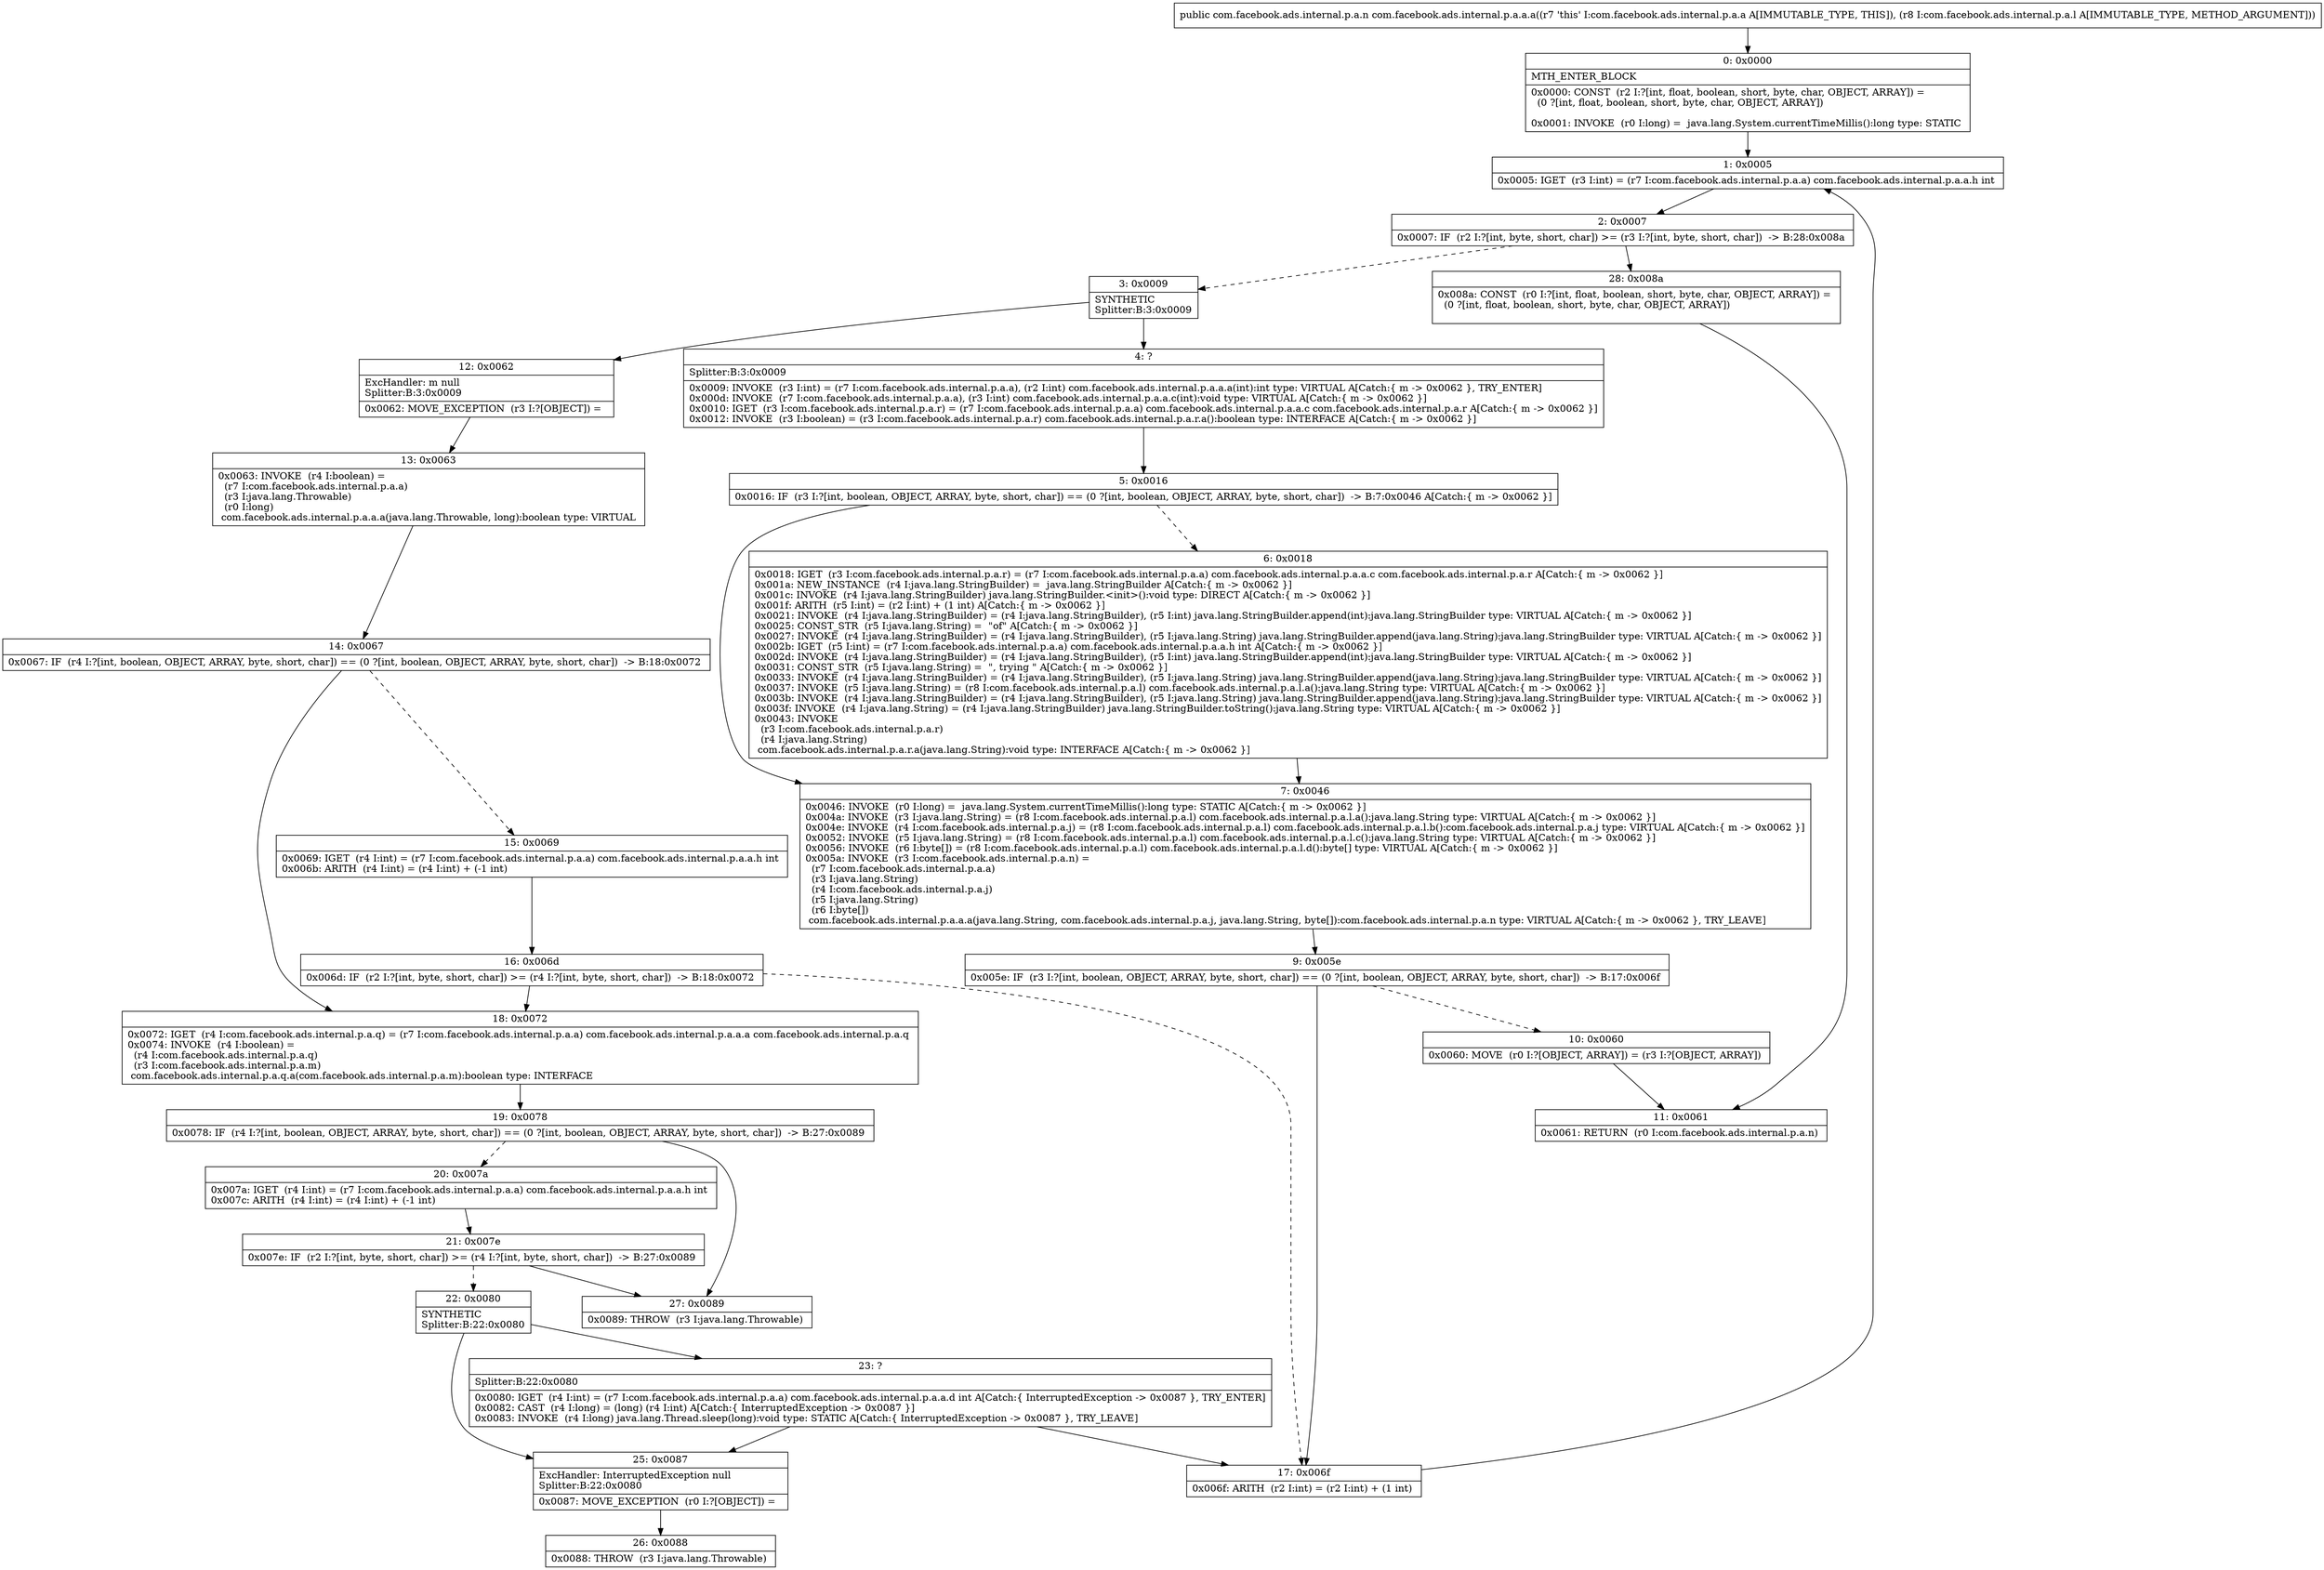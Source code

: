 digraph "CFG forcom.facebook.ads.internal.p.a.a.a(Lcom\/facebook\/ads\/internal\/p\/a\/l;)Lcom\/facebook\/ads\/internal\/p\/a\/n;" {
Node_0 [shape=record,label="{0\:\ 0x0000|MTH_ENTER_BLOCK\l|0x0000: CONST  (r2 I:?[int, float, boolean, short, byte, char, OBJECT, ARRAY]) = \l  (0 ?[int, float, boolean, short, byte, char, OBJECT, ARRAY])\l \l0x0001: INVOKE  (r0 I:long) =  java.lang.System.currentTimeMillis():long type: STATIC \l}"];
Node_1 [shape=record,label="{1\:\ 0x0005|0x0005: IGET  (r3 I:int) = (r7 I:com.facebook.ads.internal.p.a.a) com.facebook.ads.internal.p.a.a.h int \l}"];
Node_2 [shape=record,label="{2\:\ 0x0007|0x0007: IF  (r2 I:?[int, byte, short, char]) \>= (r3 I:?[int, byte, short, char])  \-\> B:28:0x008a \l}"];
Node_3 [shape=record,label="{3\:\ 0x0009|SYNTHETIC\lSplitter:B:3:0x0009\l}"];
Node_4 [shape=record,label="{4\:\ ?|Splitter:B:3:0x0009\l|0x0009: INVOKE  (r3 I:int) = (r7 I:com.facebook.ads.internal.p.a.a), (r2 I:int) com.facebook.ads.internal.p.a.a.a(int):int type: VIRTUAL A[Catch:\{ m \-\> 0x0062 \}, TRY_ENTER]\l0x000d: INVOKE  (r7 I:com.facebook.ads.internal.p.a.a), (r3 I:int) com.facebook.ads.internal.p.a.a.c(int):void type: VIRTUAL A[Catch:\{ m \-\> 0x0062 \}]\l0x0010: IGET  (r3 I:com.facebook.ads.internal.p.a.r) = (r7 I:com.facebook.ads.internal.p.a.a) com.facebook.ads.internal.p.a.a.c com.facebook.ads.internal.p.a.r A[Catch:\{ m \-\> 0x0062 \}]\l0x0012: INVOKE  (r3 I:boolean) = (r3 I:com.facebook.ads.internal.p.a.r) com.facebook.ads.internal.p.a.r.a():boolean type: INTERFACE A[Catch:\{ m \-\> 0x0062 \}]\l}"];
Node_5 [shape=record,label="{5\:\ 0x0016|0x0016: IF  (r3 I:?[int, boolean, OBJECT, ARRAY, byte, short, char]) == (0 ?[int, boolean, OBJECT, ARRAY, byte, short, char])  \-\> B:7:0x0046 A[Catch:\{ m \-\> 0x0062 \}]\l}"];
Node_6 [shape=record,label="{6\:\ 0x0018|0x0018: IGET  (r3 I:com.facebook.ads.internal.p.a.r) = (r7 I:com.facebook.ads.internal.p.a.a) com.facebook.ads.internal.p.a.a.c com.facebook.ads.internal.p.a.r A[Catch:\{ m \-\> 0x0062 \}]\l0x001a: NEW_INSTANCE  (r4 I:java.lang.StringBuilder) =  java.lang.StringBuilder A[Catch:\{ m \-\> 0x0062 \}]\l0x001c: INVOKE  (r4 I:java.lang.StringBuilder) java.lang.StringBuilder.\<init\>():void type: DIRECT A[Catch:\{ m \-\> 0x0062 \}]\l0x001f: ARITH  (r5 I:int) = (r2 I:int) + (1 int) A[Catch:\{ m \-\> 0x0062 \}]\l0x0021: INVOKE  (r4 I:java.lang.StringBuilder) = (r4 I:java.lang.StringBuilder), (r5 I:int) java.lang.StringBuilder.append(int):java.lang.StringBuilder type: VIRTUAL A[Catch:\{ m \-\> 0x0062 \}]\l0x0025: CONST_STR  (r5 I:java.lang.String) =  \"of\" A[Catch:\{ m \-\> 0x0062 \}]\l0x0027: INVOKE  (r4 I:java.lang.StringBuilder) = (r4 I:java.lang.StringBuilder), (r5 I:java.lang.String) java.lang.StringBuilder.append(java.lang.String):java.lang.StringBuilder type: VIRTUAL A[Catch:\{ m \-\> 0x0062 \}]\l0x002b: IGET  (r5 I:int) = (r7 I:com.facebook.ads.internal.p.a.a) com.facebook.ads.internal.p.a.a.h int A[Catch:\{ m \-\> 0x0062 \}]\l0x002d: INVOKE  (r4 I:java.lang.StringBuilder) = (r4 I:java.lang.StringBuilder), (r5 I:int) java.lang.StringBuilder.append(int):java.lang.StringBuilder type: VIRTUAL A[Catch:\{ m \-\> 0x0062 \}]\l0x0031: CONST_STR  (r5 I:java.lang.String) =  \", trying \" A[Catch:\{ m \-\> 0x0062 \}]\l0x0033: INVOKE  (r4 I:java.lang.StringBuilder) = (r4 I:java.lang.StringBuilder), (r5 I:java.lang.String) java.lang.StringBuilder.append(java.lang.String):java.lang.StringBuilder type: VIRTUAL A[Catch:\{ m \-\> 0x0062 \}]\l0x0037: INVOKE  (r5 I:java.lang.String) = (r8 I:com.facebook.ads.internal.p.a.l) com.facebook.ads.internal.p.a.l.a():java.lang.String type: VIRTUAL A[Catch:\{ m \-\> 0x0062 \}]\l0x003b: INVOKE  (r4 I:java.lang.StringBuilder) = (r4 I:java.lang.StringBuilder), (r5 I:java.lang.String) java.lang.StringBuilder.append(java.lang.String):java.lang.StringBuilder type: VIRTUAL A[Catch:\{ m \-\> 0x0062 \}]\l0x003f: INVOKE  (r4 I:java.lang.String) = (r4 I:java.lang.StringBuilder) java.lang.StringBuilder.toString():java.lang.String type: VIRTUAL A[Catch:\{ m \-\> 0x0062 \}]\l0x0043: INVOKE  \l  (r3 I:com.facebook.ads.internal.p.a.r)\l  (r4 I:java.lang.String)\l com.facebook.ads.internal.p.a.r.a(java.lang.String):void type: INTERFACE A[Catch:\{ m \-\> 0x0062 \}]\l}"];
Node_7 [shape=record,label="{7\:\ 0x0046|0x0046: INVOKE  (r0 I:long) =  java.lang.System.currentTimeMillis():long type: STATIC A[Catch:\{ m \-\> 0x0062 \}]\l0x004a: INVOKE  (r3 I:java.lang.String) = (r8 I:com.facebook.ads.internal.p.a.l) com.facebook.ads.internal.p.a.l.a():java.lang.String type: VIRTUAL A[Catch:\{ m \-\> 0x0062 \}]\l0x004e: INVOKE  (r4 I:com.facebook.ads.internal.p.a.j) = (r8 I:com.facebook.ads.internal.p.a.l) com.facebook.ads.internal.p.a.l.b():com.facebook.ads.internal.p.a.j type: VIRTUAL A[Catch:\{ m \-\> 0x0062 \}]\l0x0052: INVOKE  (r5 I:java.lang.String) = (r8 I:com.facebook.ads.internal.p.a.l) com.facebook.ads.internal.p.a.l.c():java.lang.String type: VIRTUAL A[Catch:\{ m \-\> 0x0062 \}]\l0x0056: INVOKE  (r6 I:byte[]) = (r8 I:com.facebook.ads.internal.p.a.l) com.facebook.ads.internal.p.a.l.d():byte[] type: VIRTUAL A[Catch:\{ m \-\> 0x0062 \}]\l0x005a: INVOKE  (r3 I:com.facebook.ads.internal.p.a.n) = \l  (r7 I:com.facebook.ads.internal.p.a.a)\l  (r3 I:java.lang.String)\l  (r4 I:com.facebook.ads.internal.p.a.j)\l  (r5 I:java.lang.String)\l  (r6 I:byte[])\l com.facebook.ads.internal.p.a.a.a(java.lang.String, com.facebook.ads.internal.p.a.j, java.lang.String, byte[]):com.facebook.ads.internal.p.a.n type: VIRTUAL A[Catch:\{ m \-\> 0x0062 \}, TRY_LEAVE]\l}"];
Node_9 [shape=record,label="{9\:\ 0x005e|0x005e: IF  (r3 I:?[int, boolean, OBJECT, ARRAY, byte, short, char]) == (0 ?[int, boolean, OBJECT, ARRAY, byte, short, char])  \-\> B:17:0x006f \l}"];
Node_10 [shape=record,label="{10\:\ 0x0060|0x0060: MOVE  (r0 I:?[OBJECT, ARRAY]) = (r3 I:?[OBJECT, ARRAY]) \l}"];
Node_11 [shape=record,label="{11\:\ 0x0061|0x0061: RETURN  (r0 I:com.facebook.ads.internal.p.a.n) \l}"];
Node_12 [shape=record,label="{12\:\ 0x0062|ExcHandler: m null\lSplitter:B:3:0x0009\l|0x0062: MOVE_EXCEPTION  (r3 I:?[OBJECT]) =  \l}"];
Node_13 [shape=record,label="{13\:\ 0x0063|0x0063: INVOKE  (r4 I:boolean) = \l  (r7 I:com.facebook.ads.internal.p.a.a)\l  (r3 I:java.lang.Throwable)\l  (r0 I:long)\l com.facebook.ads.internal.p.a.a.a(java.lang.Throwable, long):boolean type: VIRTUAL \l}"];
Node_14 [shape=record,label="{14\:\ 0x0067|0x0067: IF  (r4 I:?[int, boolean, OBJECT, ARRAY, byte, short, char]) == (0 ?[int, boolean, OBJECT, ARRAY, byte, short, char])  \-\> B:18:0x0072 \l}"];
Node_15 [shape=record,label="{15\:\ 0x0069|0x0069: IGET  (r4 I:int) = (r7 I:com.facebook.ads.internal.p.a.a) com.facebook.ads.internal.p.a.a.h int \l0x006b: ARITH  (r4 I:int) = (r4 I:int) + (\-1 int) \l}"];
Node_16 [shape=record,label="{16\:\ 0x006d|0x006d: IF  (r2 I:?[int, byte, short, char]) \>= (r4 I:?[int, byte, short, char])  \-\> B:18:0x0072 \l}"];
Node_17 [shape=record,label="{17\:\ 0x006f|0x006f: ARITH  (r2 I:int) = (r2 I:int) + (1 int) \l}"];
Node_18 [shape=record,label="{18\:\ 0x0072|0x0072: IGET  (r4 I:com.facebook.ads.internal.p.a.q) = (r7 I:com.facebook.ads.internal.p.a.a) com.facebook.ads.internal.p.a.a.a com.facebook.ads.internal.p.a.q \l0x0074: INVOKE  (r4 I:boolean) = \l  (r4 I:com.facebook.ads.internal.p.a.q)\l  (r3 I:com.facebook.ads.internal.p.a.m)\l com.facebook.ads.internal.p.a.q.a(com.facebook.ads.internal.p.a.m):boolean type: INTERFACE \l}"];
Node_19 [shape=record,label="{19\:\ 0x0078|0x0078: IF  (r4 I:?[int, boolean, OBJECT, ARRAY, byte, short, char]) == (0 ?[int, boolean, OBJECT, ARRAY, byte, short, char])  \-\> B:27:0x0089 \l}"];
Node_20 [shape=record,label="{20\:\ 0x007a|0x007a: IGET  (r4 I:int) = (r7 I:com.facebook.ads.internal.p.a.a) com.facebook.ads.internal.p.a.a.h int \l0x007c: ARITH  (r4 I:int) = (r4 I:int) + (\-1 int) \l}"];
Node_21 [shape=record,label="{21\:\ 0x007e|0x007e: IF  (r2 I:?[int, byte, short, char]) \>= (r4 I:?[int, byte, short, char])  \-\> B:27:0x0089 \l}"];
Node_22 [shape=record,label="{22\:\ 0x0080|SYNTHETIC\lSplitter:B:22:0x0080\l}"];
Node_23 [shape=record,label="{23\:\ ?|Splitter:B:22:0x0080\l|0x0080: IGET  (r4 I:int) = (r7 I:com.facebook.ads.internal.p.a.a) com.facebook.ads.internal.p.a.a.d int A[Catch:\{ InterruptedException \-\> 0x0087 \}, TRY_ENTER]\l0x0082: CAST  (r4 I:long) = (long) (r4 I:int) A[Catch:\{ InterruptedException \-\> 0x0087 \}]\l0x0083: INVOKE  (r4 I:long) java.lang.Thread.sleep(long):void type: STATIC A[Catch:\{ InterruptedException \-\> 0x0087 \}, TRY_LEAVE]\l}"];
Node_25 [shape=record,label="{25\:\ 0x0087|ExcHandler: InterruptedException null\lSplitter:B:22:0x0080\l|0x0087: MOVE_EXCEPTION  (r0 I:?[OBJECT]) =  \l}"];
Node_26 [shape=record,label="{26\:\ 0x0088|0x0088: THROW  (r3 I:java.lang.Throwable) \l}"];
Node_27 [shape=record,label="{27\:\ 0x0089|0x0089: THROW  (r3 I:java.lang.Throwable) \l}"];
Node_28 [shape=record,label="{28\:\ 0x008a|0x008a: CONST  (r0 I:?[int, float, boolean, short, byte, char, OBJECT, ARRAY]) = \l  (0 ?[int, float, boolean, short, byte, char, OBJECT, ARRAY])\l \l}"];
MethodNode[shape=record,label="{public com.facebook.ads.internal.p.a.n com.facebook.ads.internal.p.a.a.a((r7 'this' I:com.facebook.ads.internal.p.a.a A[IMMUTABLE_TYPE, THIS]), (r8 I:com.facebook.ads.internal.p.a.l A[IMMUTABLE_TYPE, METHOD_ARGUMENT])) }"];
MethodNode -> Node_0;
Node_0 -> Node_1;
Node_1 -> Node_2;
Node_2 -> Node_3[style=dashed];
Node_2 -> Node_28;
Node_3 -> Node_4;
Node_3 -> Node_12;
Node_4 -> Node_5;
Node_5 -> Node_6[style=dashed];
Node_5 -> Node_7;
Node_6 -> Node_7;
Node_7 -> Node_9;
Node_9 -> Node_10[style=dashed];
Node_9 -> Node_17;
Node_10 -> Node_11;
Node_12 -> Node_13;
Node_13 -> Node_14;
Node_14 -> Node_15[style=dashed];
Node_14 -> Node_18;
Node_15 -> Node_16;
Node_16 -> Node_17[style=dashed];
Node_16 -> Node_18;
Node_17 -> Node_1;
Node_18 -> Node_19;
Node_19 -> Node_20[style=dashed];
Node_19 -> Node_27;
Node_20 -> Node_21;
Node_21 -> Node_22[style=dashed];
Node_21 -> Node_27;
Node_22 -> Node_23;
Node_22 -> Node_25;
Node_23 -> Node_25;
Node_23 -> Node_17;
Node_25 -> Node_26;
Node_28 -> Node_11;
}

